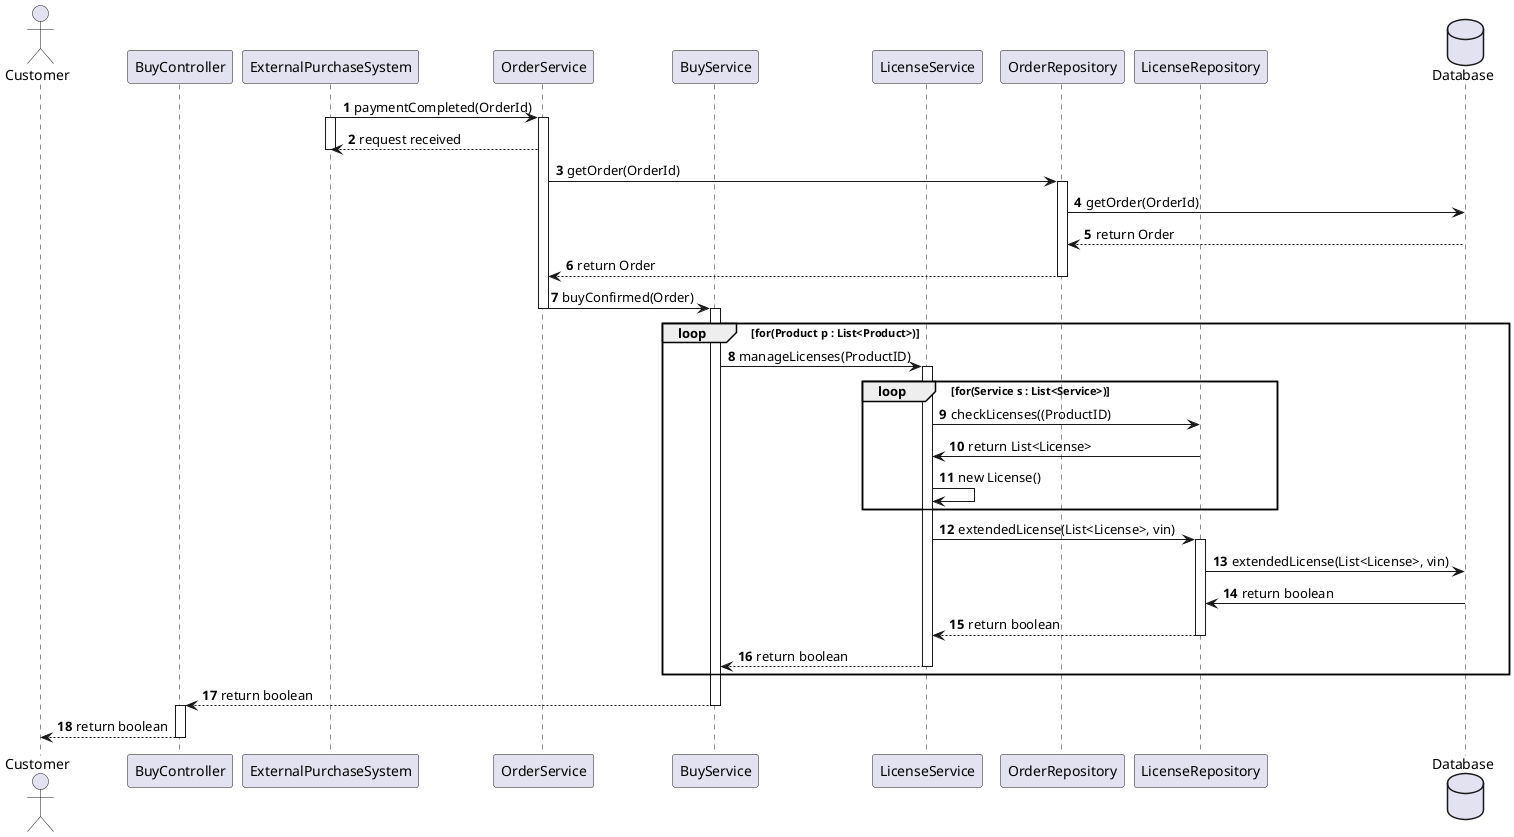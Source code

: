 @startuml
'https://plantuml.com/sequence-diagram

autonumber
@startuml
'https://plantuml.com/sequence-diagram
autonumber
actor Customer as c

participant BuyController as bc
participant ExternalPurchaseSystem as eps
participant OrderService as ps

participant BuyService as bs

participant LicenseService as ls
participant OrderRepository as os

participant LicenseRepository as lr

database Database as db



eps -> ps: paymentCompleted(OrderId)
activate eps
activate ps
ps --> eps: request received
deactivate eps

ps -> os:getOrder(OrderId)
activate os
os->db:getOrder(OrderId)
db --> os:return Order
os --> ps:return Order
deactivate os




ps-> bs: buyConfirmed(Order)

deactivate ps
activate bs



loop for(Product p : List<Product>)

    bs-> ls: manageLicenses(ProductID)
    activate ls
    loop for(Service s : List<Service>)
        ls->lr: checkLicenses((ProductID)
        lr->ls: return List<License>


        ls -> ls : new License()
    end
        ls -> lr: extendedLicense(List<License>, vin)
        activate lr

        lr -> db:extendedLicense(List<License>, vin)
        db -> lr: return boolean
        lr --> ls: return boolean
        deactivate lr
        ls-->bs: return boolean
        deactivate ls

    end
bs --> bc: return boolean
deactivate bs
activate bc
bc --> c: return boolean
deactivate bc




@enduml
